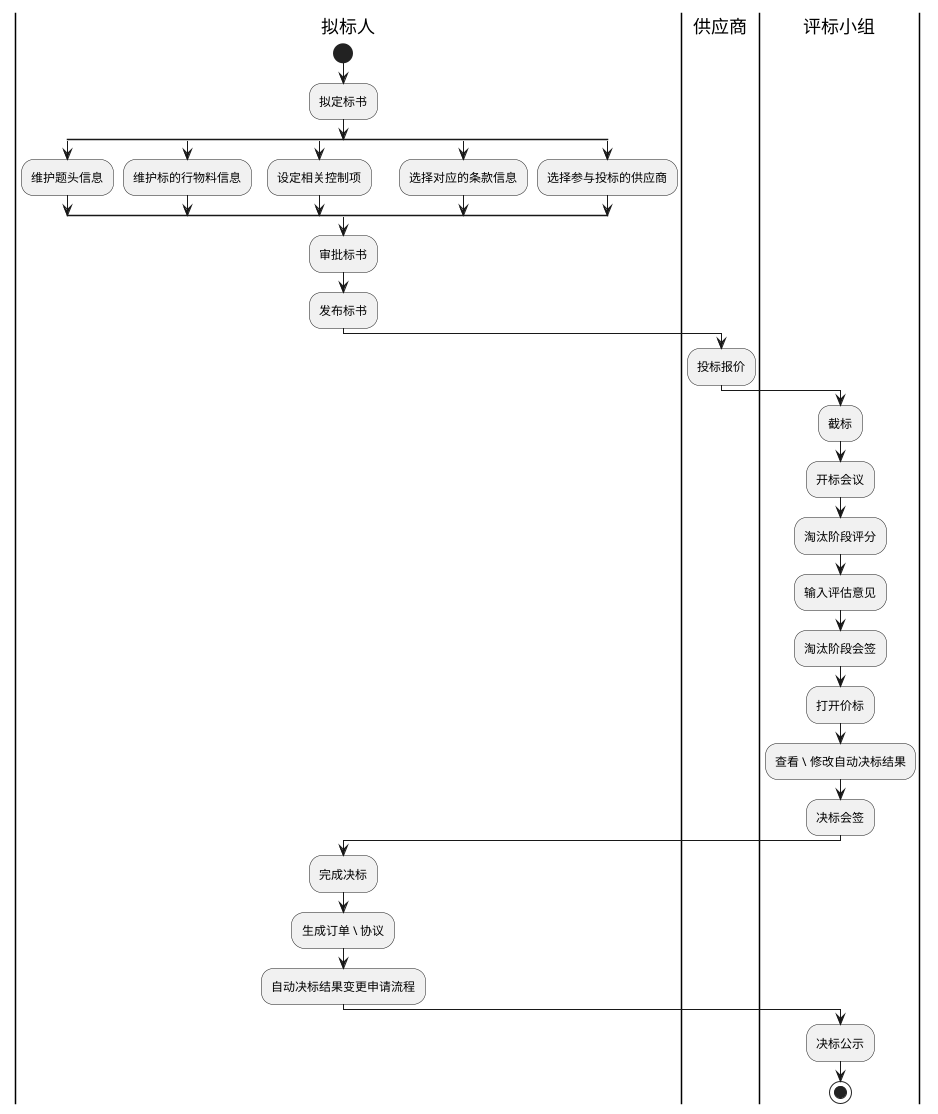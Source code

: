 @startuml
|拟标人|
start
:拟定标书;
split
:维护题头信息;
split again
:维护标的行物料信息;
split again
:设定相关控制项;
split again
:选择对应的条款信息;
split again
:选择参与投标的供应商;
end split
:审批标书;
:发布标书;
|供应商|
:投标报价;
|评标小组|
:截标;
:开标会议;
:淘汰阶段评分;
:输入评估意见;
:淘汰阶段会签;
:打开价标;
:查看 \ 修改自动决标结果;
:决标会签;
|拟标人|
:完成决标;
:生成订单 \ 协议;
:自动决标结果变更申请流程;
|评标小组|
:决标公示;
stop
@enduml
